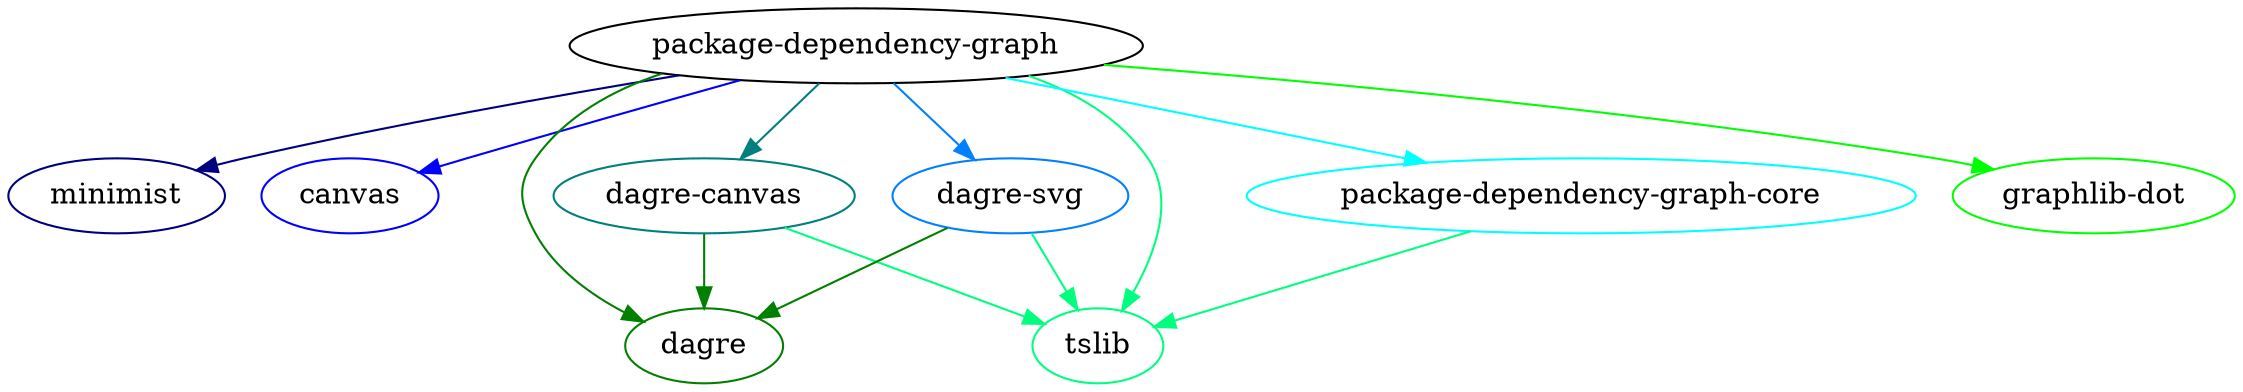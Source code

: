 // generated by package-dependency-graph
digraph {
  package_dependency_graph -> minimist[color = "#00007f"]
  package_dependency_graph -> canvas[color = "#0000ff"]
  package_dependency_graph -> dagre[color = "#007f00"]
  package_dependency_graph -> dagre_canvas[color = "#007f7f"]
  package_dependency_graph -> dagre_svg[color = "#007fff"]
  package_dependency_graph -> graphlib_dot[color = "#00ff00"]
  package_dependency_graph -> tslib[color = "#00ff7f"]
  package_dependency_graph -> package_dependency_graph_core[color = "#00ffff"]
  package_dependency_graph_core -> tslib[color = "#00ff7f"]
  dagre_canvas -> dagre[color = "#007f00"]
  dagre_canvas -> tslib[color = "#00ff7f"]
  dagre_svg -> dagre[color = "#007f00"]
  dagre_svg -> tslib[color = "#00ff7f"]

  package_dependency_graph[label = "package-dependency-graph", color = "#000000"]
  minimist[label = "minimist", color = "#00007f"]
  canvas[label = "canvas", color = "#0000ff"]
  dagre[label = "dagre", color = "#007f00"]
  dagre_canvas[label = "dagre-canvas", color = "#007f7f"]
  dagre_svg[label = "dagre-svg", color = "#007fff"]
  graphlib_dot[label = "graphlib-dot", color = "#00ff00"]
  tslib[label = "tslib", color = "#00ff7f"]
  package_dependency_graph_core[label = "package-dependency-graph-core", color = "#00ffff"]
}